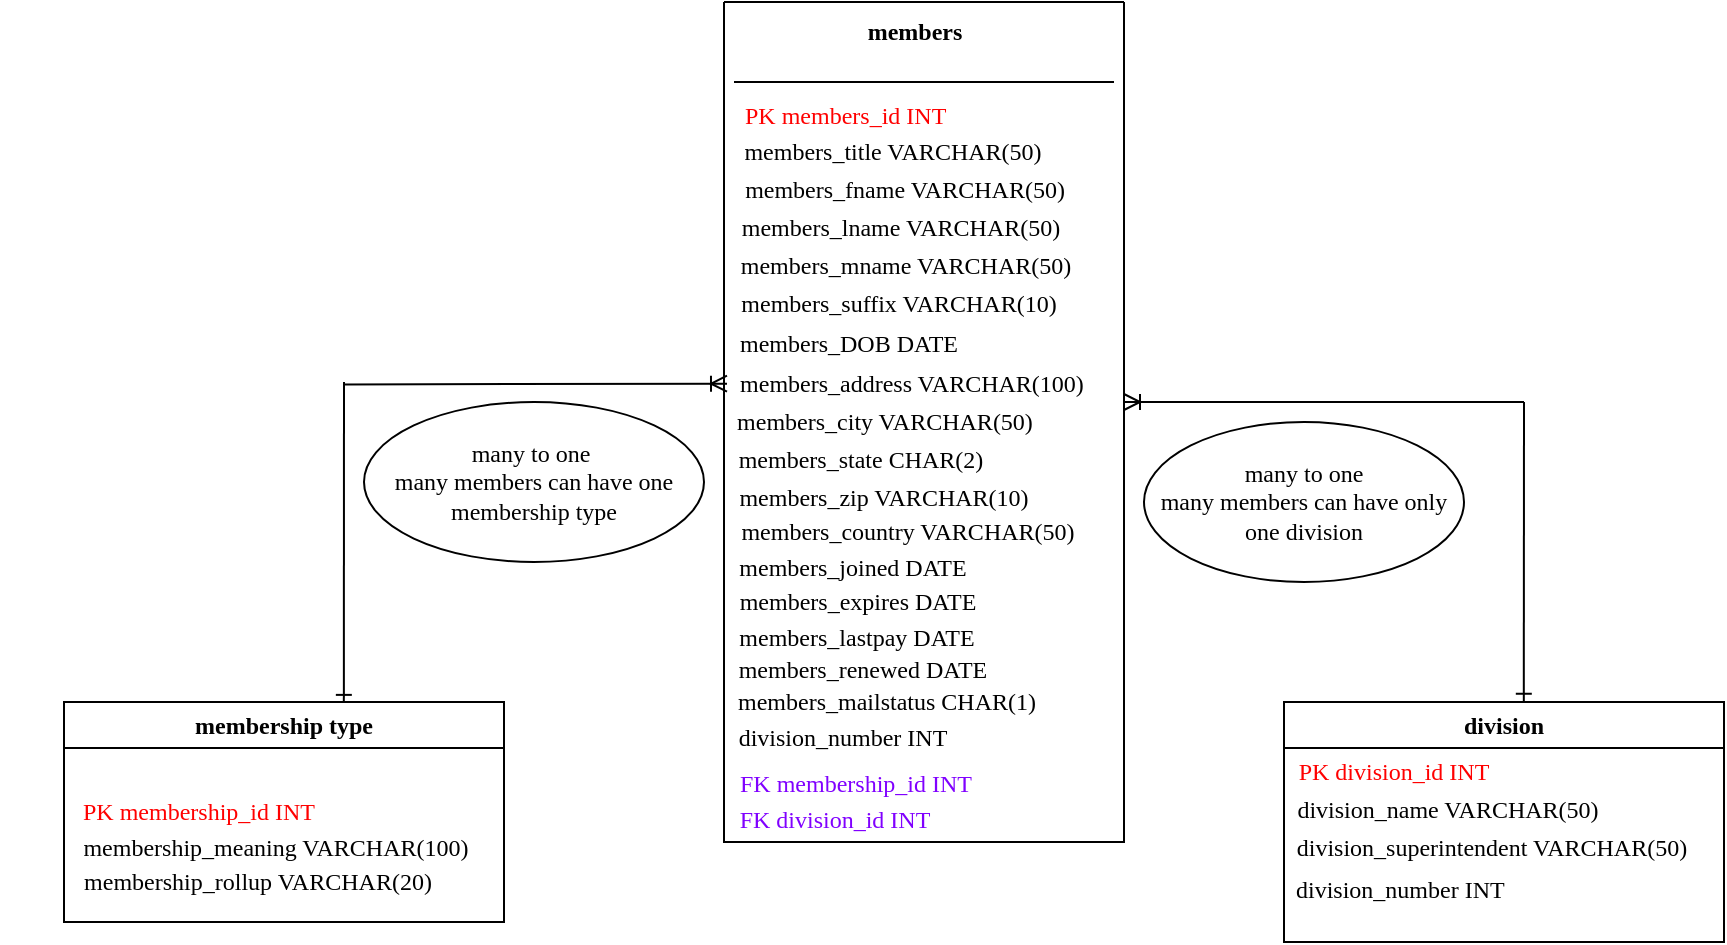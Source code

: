 <mxfile version="26.0.10">
  <diagram name="Page-1" id="brh3cflEjhPxXMnf6fBR">
    <mxGraphModel dx="1778" dy="1572" grid="1" gridSize="10" guides="1" tooltips="1" connect="1" arrows="1" fold="1" page="1" pageScale="1" pageWidth="850" pageHeight="1100" math="0" shadow="0">
      <root>
        <mxCell id="0" />
        <mxCell id="1" parent="0" />
        <mxCell id="EPe0qUNadaAKurA8GOma-1" value="" style="swimlane;startSize=0;fontFamily=Times New Roman;" parent="1" vertex="1">
          <mxGeometry x="360" y="-520" width="200" height="420" as="geometry" />
        </mxCell>
        <mxCell id="EPe0qUNadaAKurA8GOma-5" value="&lt;b&gt;members&lt;/b&gt;" style="text;html=1;align=center;verticalAlign=middle;resizable=0;points=[];autosize=1;strokeColor=none;fillColor=none;fontFamily=Times New Roman;" parent="EPe0qUNadaAKurA8GOma-1" vertex="1">
          <mxGeometry x="60" width="70" height="30" as="geometry" />
        </mxCell>
        <mxCell id="EPe0qUNadaAKurA8GOma-6" value="&lt;span style=&quot;color: light-dark(rgb(255, 0, 0), rgb(237, 237, 237));&quot;&gt;&lt;span style=&quot;color: rgb(255, 0, 0);&quot;&gt;PK&lt;/span&gt; &lt;/span&gt;&lt;span style=&quot;color: light-dark(rgb(255, 0, 0), rgb(237, 237, 237));&quot;&gt;&lt;span style=&quot;color: rgb(255, 0, 0);&quot;&gt;members_id &lt;/span&gt;INT&lt;span style=&quot;white-space: pre;&quot;&gt;&#x9;&lt;/span&gt;&lt;/span&gt;" style="text;html=1;align=center;verticalAlign=middle;whiteSpace=wrap;rounded=0;fontFamily=Times New Roman;" parent="EPe0qUNadaAKurA8GOma-1" vertex="1">
          <mxGeometry x="5" y="42" width="131" height="30" as="geometry" />
        </mxCell>
        <mxCell id="EPe0qUNadaAKurA8GOma-8" value="&lt;br&gt;members_fname VARCHAR(50)&lt;div&gt;&lt;br&gt;&lt;/div&gt;" style="text;html=1;align=center;verticalAlign=middle;whiteSpace=wrap;rounded=0;fontFamily=Times New Roman;" parent="EPe0qUNadaAKurA8GOma-1" vertex="1">
          <mxGeometry x="-12.5" y="79" width="204.5" height="30" as="geometry" />
        </mxCell>
        <mxCell id="EPe0qUNadaAKurA8GOma-9" value="&lt;br&gt;members_lname VARCHAR(50)" style="text;html=1;align=center;verticalAlign=middle;whiteSpace=wrap;rounded=0;fontFamily=Times New Roman;" parent="EPe0qUNadaAKurA8GOma-1" vertex="1">
          <mxGeometry x="-5" y="90" width="186.5" height="30" as="geometry" />
        </mxCell>
        <mxCell id="EPe0qUNadaAKurA8GOma-11" value="" style="endArrow=none;html=1;rounded=0;fontFamily=Times New Roman;" parent="EPe0qUNadaAKurA8GOma-1" edge="1">
          <mxGeometry width="50" height="50" relative="1" as="geometry">
            <mxPoint x="5" y="40" as="sourcePoint" />
            <mxPoint x="195" y="40" as="targetPoint" />
          </mxGeometry>
        </mxCell>
        <mxCell id="EPe0qUNadaAKurA8GOma-12" value="&lt;br&gt;members_suffix VARCHAR(10)&lt;div&gt;&lt;br&gt;&lt;/div&gt;" style="text;html=1;align=center;verticalAlign=middle;whiteSpace=wrap;rounded=0;fontFamily=Times New Roman;" parent="EPe0qUNadaAKurA8GOma-1" vertex="1">
          <mxGeometry x="-2.5" y="136" width="178.5" height="30" as="geometry" />
        </mxCell>
        <mxCell id="EPe0qUNadaAKurA8GOma-13" value="members_DOB DATE" style="text;html=1;align=center;verticalAlign=middle;whiteSpace=wrap;rounded=0;fontFamily=Times New Roman;" parent="EPe0qUNadaAKurA8GOma-1" vertex="1">
          <mxGeometry x="-1.5" y="156" width="126.5" height="30" as="geometry" />
        </mxCell>
        <mxCell id="EPe0qUNadaAKurA8GOma-14" value="members_address VARCHAR(100)" style="text;html=1;align=center;verticalAlign=middle;whiteSpace=wrap;rounded=0;fontFamily=Times New Roman;" parent="EPe0qUNadaAKurA8GOma-1" vertex="1">
          <mxGeometry x="-6" y="176" width="200" height="30" as="geometry" />
        </mxCell>
        <mxCell id="EPe0qUNadaAKurA8GOma-15" value="members_city VARCHAR(50)" style="text;html=1;align=center;verticalAlign=middle;whiteSpace=wrap;rounded=0;fontFamily=Times New Roman;" parent="EPe0qUNadaAKurA8GOma-1" vertex="1">
          <mxGeometry x="-5" y="195" width="171" height="30" as="geometry" />
        </mxCell>
        <mxCell id="EPe0qUNadaAKurA8GOma-16" value="members_state CHAR(2)" style="text;html=1;align=center;verticalAlign=middle;whiteSpace=wrap;rounded=0;fontFamily=Times New Roman;" parent="EPe0qUNadaAKurA8GOma-1" vertex="1">
          <mxGeometry x="-16.5" y="214" width="168.5" height="30" as="geometry" />
        </mxCell>
        <mxCell id="EPe0qUNadaAKurA8GOma-17" value="members_zip VARCHAR(10)" style="text;html=1;align=center;verticalAlign=middle;whiteSpace=wrap;rounded=0;fontFamily=Times New Roman;" parent="EPe0qUNadaAKurA8GOma-1" vertex="1">
          <mxGeometry x="-1" y="233" width="162" height="30" as="geometry" />
        </mxCell>
        <mxCell id="EPe0qUNadaAKurA8GOma-18" value="members_country VARCHAR(50)" style="text;html=1;align=center;verticalAlign=middle;whiteSpace=wrap;rounded=0;fontFamily=Times New Roman;" parent="EPe0qUNadaAKurA8GOma-1" vertex="1">
          <mxGeometry x="-3" y="250" width="190" height="30" as="geometry" />
        </mxCell>
        <mxCell id="EPe0qUNadaAKurA8GOma-20" value="&lt;span style=&quot;color: light-dark(rgb(128, 0, 255), rgb(237, 237, 237));&quot;&gt;&lt;span style=&quot;color: light-dark(rgb(128, 0, 255), rgb(237, 237, 237));&quot;&gt;FK&lt;/span&gt; &lt;/span&gt;&lt;span style=&quot;color: light-dark(rgb(128, 0, 255), rgb(237, 237, 237));&quot;&gt;&lt;span style=&quot;color: light-dark(rgb(128, 0, 255), rgb(237, 237, 237));&quot;&gt;division_id &lt;/span&gt;INT&lt;/span&gt;" style="text;html=1;align=center;verticalAlign=middle;whiteSpace=wrap;rounded=0;fontFamily=Times New Roman;" parent="EPe0qUNadaAKurA8GOma-1" vertex="1">
          <mxGeometry x="4" y="394" width="103" height="30" as="geometry" />
        </mxCell>
        <mxCell id="EPe0qUNadaAKurA8GOma-24" value="members_joined DATE" style="text;html=1;align=center;verticalAlign=middle;whiteSpace=wrap;rounded=0;fontFamily=Times New Roman;" parent="EPe0qUNadaAKurA8GOma-1" vertex="1">
          <mxGeometry x="-16" y="268" width="161" height="30" as="geometry" />
        </mxCell>
        <mxCell id="EPe0qUNadaAKurA8GOma-23" value="members_expires DATE" style="text;html=1;align=center;verticalAlign=middle;whiteSpace=wrap;rounded=0;fontFamily=Times New Roman;" parent="EPe0qUNadaAKurA8GOma-1" vertex="1">
          <mxGeometry x="-17" y="285" width="168" height="30" as="geometry" />
        </mxCell>
        <mxCell id="EPe0qUNadaAKurA8GOma-25" value="members_lastpay DATE" style="text;html=1;align=center;verticalAlign=middle;whiteSpace=wrap;rounded=0;fontFamily=Times New Roman;" parent="EPe0qUNadaAKurA8GOma-1" vertex="1">
          <mxGeometry x="-10" y="303" width="153" height="30" as="geometry" />
        </mxCell>
        <mxCell id="EPe0qUNadaAKurA8GOma-26" value="members_renewed DATE" style="text;html=1;align=center;verticalAlign=middle;whiteSpace=wrap;rounded=0;fontFamily=Times New Roman;" parent="EPe0qUNadaAKurA8GOma-1" vertex="1">
          <mxGeometry x="-16" y="319" width="171" height="30" as="geometry" />
        </mxCell>
        <mxCell id="EPe0qUNadaAKurA8GOma-10" value="&lt;br&gt;members_mname VARCHAR(50)" style="text;html=1;align=center;verticalAlign=middle;whiteSpace=wrap;rounded=0;fontFamily=Times New Roman;" parent="EPe0qUNadaAKurA8GOma-1" vertex="1">
          <mxGeometry x="-4" y="109" width="190" height="30" as="geometry" />
        </mxCell>
        <mxCell id="EPe0qUNadaAKurA8GOma-7" value="&lt;br&gt;members_title VARCHAR(50)" style="text;html=1;align=center;verticalAlign=middle;whiteSpace=wrap;rounded=0;fontFamily=Times New Roman;" parent="EPe0qUNadaAKurA8GOma-1" vertex="1">
          <mxGeometry y="52" width="169" height="30" as="geometry" />
        </mxCell>
        <mxCell id="EPe0qUNadaAKurA8GOma-32" value="members_mailstatus CHAR(1)" style="text;html=1;align=center;verticalAlign=middle;whiteSpace=wrap;rounded=0;fontFamily=Times New Roman;" parent="EPe0qUNadaAKurA8GOma-1" vertex="1">
          <mxGeometry x="-15" y="335" width="193" height="29" as="geometry" />
        </mxCell>
        <mxCell id="WVBxO1W4WvaicAKb1q0A-6" value="&lt;font face=&quot;Times New Roman&quot;&gt;division_number INT&lt;/font&gt;" style="text;html=1;align=center;verticalAlign=middle;whiteSpace=wrap;rounded=0;" vertex="1" parent="EPe0qUNadaAKurA8GOma-1">
          <mxGeometry x="-13" y="353" width="145" height="30" as="geometry" />
        </mxCell>
        <mxCell id="EPe0qUNadaAKurA8GOma-21" value="membership type" style="swimlane;whiteSpace=wrap;html=1;fontFamily=Times New Roman;" parent="1" vertex="1">
          <mxGeometry x="30" y="-170" width="220" height="110" as="geometry" />
        </mxCell>
        <mxCell id="EPe0qUNadaAKurA8GOma-28" value="&lt;span style=&quot;color: light-dark(rgb(255, 0, 0), rgb(237, 237, 237));&quot;&gt;PK &lt;/span&gt;&lt;span style=&quot;color: light-dark(rgb(255, 0, 0), rgb(237, 237, 237));&quot;&gt;membership_id INT&amp;nbsp; &lt;/span&gt;" style="text;html=1;align=center;verticalAlign=middle;whiteSpace=wrap;rounded=0;fontFamily=Times New Roman;" parent="EPe0qUNadaAKurA8GOma-21" vertex="1">
          <mxGeometry x="-32" y="40" width="202" height="30" as="geometry" />
        </mxCell>
        <mxCell id="EPe0qUNadaAKurA8GOma-29" value="membership_meaning VARCHAR(100)" style="text;html=1;align=center;verticalAlign=middle;whiteSpace=wrap;rounded=0;fontFamily=Times New Roman;" parent="EPe0qUNadaAKurA8GOma-21" vertex="1">
          <mxGeometry x="-5" y="58" width="222" height="30" as="geometry" />
        </mxCell>
        <mxCell id="EPe0qUNadaAKurA8GOma-30" value="membership_rollup VARCHAR(20)" style="text;html=1;align=center;verticalAlign=middle;whiteSpace=wrap;rounded=0;fontFamily=Times New Roman;" parent="EPe0qUNadaAKurA8GOma-21" vertex="1">
          <mxGeometry x="-4" y="75" width="202" height="30" as="geometry" />
        </mxCell>
        <mxCell id="EPe0qUNadaAKurA8GOma-38" value="division" style="swimlane;whiteSpace=wrap;html=1;fontFamily=Times New Roman;" parent="1" vertex="1">
          <mxGeometry x="640" y="-170" width="220" height="120" as="geometry" />
        </mxCell>
        <mxCell id="EPe0qUNadaAKurA8GOma-39" value="&lt;span style=&quot;color: rgb(255, 0, 0);&quot;&gt;PK &lt;/span&gt;&lt;span style=&quot;color: rgb(255, 0, 0);&quot;&gt;division_id INT&lt;br&gt;&lt;/span&gt;" style="text;html=1;align=center;verticalAlign=middle;whiteSpace=wrap;rounded=0;fontFamily=Times New Roman;" parent="EPe0qUNadaAKurA8GOma-38" vertex="1">
          <mxGeometry y="20" width="110" height="30" as="geometry" />
        </mxCell>
        <mxCell id="EPe0qUNadaAKurA8GOma-40" value="division_name VARCHAR(50)" style="text;html=1;align=center;verticalAlign=middle;whiteSpace=wrap;rounded=0;fontFamily=Times New Roman;" parent="EPe0qUNadaAKurA8GOma-38" vertex="1">
          <mxGeometry x="-18" y="39" width="200" height="30" as="geometry" />
        </mxCell>
        <mxCell id="EPe0qUNadaAKurA8GOma-41" value="division_superintendent VARCHAR(50)" style="text;html=1;align=center;verticalAlign=middle;whiteSpace=wrap;rounded=0;fontFamily=Times New Roman;" parent="EPe0qUNadaAKurA8GOma-38" vertex="1">
          <mxGeometry x="-6" y="58" width="220" height="30" as="geometry" />
        </mxCell>
        <mxCell id="WVBxO1W4WvaicAKb1q0A-7" value="&lt;font face=&quot;Times New Roman&quot;&gt;division_number INT&lt;/font&gt;" style="text;whiteSpace=wrap;html=1;" vertex="1" parent="EPe0qUNadaAKurA8GOma-38">
          <mxGeometry x="4" y="80" width="140" height="40" as="geometry" />
        </mxCell>
        <mxCell id="EPe0qUNadaAKurA8GOma-44" value="" style="endArrow=none;html=1;rounded=0;entryX=-0.016;entryY=0.59;entryDx=0;entryDy=0;entryPerimeter=0;startArrow=ERoneToMany;startFill=0;exitX=0.038;exitY=-0.138;exitDx=0;exitDy=0;exitPerimeter=0;fontFamily=Times New Roman;" parent="1" source="EPe0qUNadaAKurA8GOma-15" edge="1">
          <mxGeometry width="50" height="50" relative="1" as="geometry">
            <mxPoint x="356" y="-329" as="sourcePoint" />
            <mxPoint x="170" y="-328.8" as="targetPoint" />
          </mxGeometry>
        </mxCell>
        <mxCell id="EPe0qUNadaAKurA8GOma-45" value="" style="endArrow=none;html=1;rounded=0;exitX=0.636;exitY=0.004;exitDx=0;exitDy=0;exitPerimeter=0;entryX=0.7;entryY=0;entryDx=0;entryDy=0;entryPerimeter=0;startArrow=ERone;startFill=0;fontFamily=Times New Roman;" parent="1" source="EPe0qUNadaAKurA8GOma-21" edge="1">
          <mxGeometry width="50" height="50" relative="1" as="geometry">
            <mxPoint x="150" y="-200" as="sourcePoint" />
            <mxPoint x="170" y="-330" as="targetPoint" />
          </mxGeometry>
        </mxCell>
        <mxCell id="EPe0qUNadaAKurA8GOma-47" value="" style="endArrow=none;html=1;rounded=0;startArrow=ERoneToMany;startFill=0;fontFamily=Times New Roman;" parent="1" edge="1">
          <mxGeometry width="50" height="50" relative="1" as="geometry">
            <mxPoint x="560" y="-320" as="sourcePoint" />
            <mxPoint x="760" y="-320" as="targetPoint" />
          </mxGeometry>
        </mxCell>
        <mxCell id="EPe0qUNadaAKurA8GOma-48" value="" style="endArrow=none;html=1;rounded=0;exitX=0.545;exitY=-0.001;exitDx=0;exitDy=0;exitPerimeter=0;startArrow=ERone;startFill=0;fontFamily=Times New Roman;" parent="1" source="EPe0qUNadaAKurA8GOma-38" edge="1">
          <mxGeometry width="50" height="50" relative="1" as="geometry">
            <mxPoint x="760" y="-180" as="sourcePoint" />
            <mxPoint x="760" y="-320" as="targetPoint" />
          </mxGeometry>
        </mxCell>
        <mxCell id="k1RfW5B2Y3QQbC1sZdJO-1" value="&lt;div&gt;many to one&amp;nbsp;&lt;/div&gt;&lt;div&gt;many members can have one membership type&lt;/div&gt;" style="ellipse;whiteSpace=wrap;html=1;fontFamily=Times New Roman;" parent="1" vertex="1">
          <mxGeometry x="180" y="-320" width="170" height="80" as="geometry" />
        </mxCell>
        <mxCell id="k1RfW5B2Y3QQbC1sZdJO-5" value="&lt;div&gt;many to one&lt;/div&gt;&lt;div&gt;many members can have only one division &lt;br&gt;&lt;/div&gt;" style="ellipse;whiteSpace=wrap;html=1;fontFamily=Times New Roman;" parent="1" vertex="1">
          <mxGeometry x="570" y="-310" width="160" height="80" as="geometry" />
        </mxCell>
        <mxCell id="WVBxO1W4WvaicAKb1q0A-3" value="&lt;span style=&quot;color: light-dark(rgb(128, 0, 255), rgb(237, 237, 237));&quot;&gt;FK &lt;/span&gt;&lt;span style=&quot;color: light-dark(rgb(128, 0, 255), rgb(237, 237, 237));&quot;&gt;membership_id INT &lt;/span&gt;" style="text;whiteSpace=wrap;html=1;fontFamily=Times New Roman;" vertex="1" parent="1">
          <mxGeometry x="366" y="-143" width="160" height="40" as="geometry" />
        </mxCell>
      </root>
    </mxGraphModel>
  </diagram>
</mxfile>
